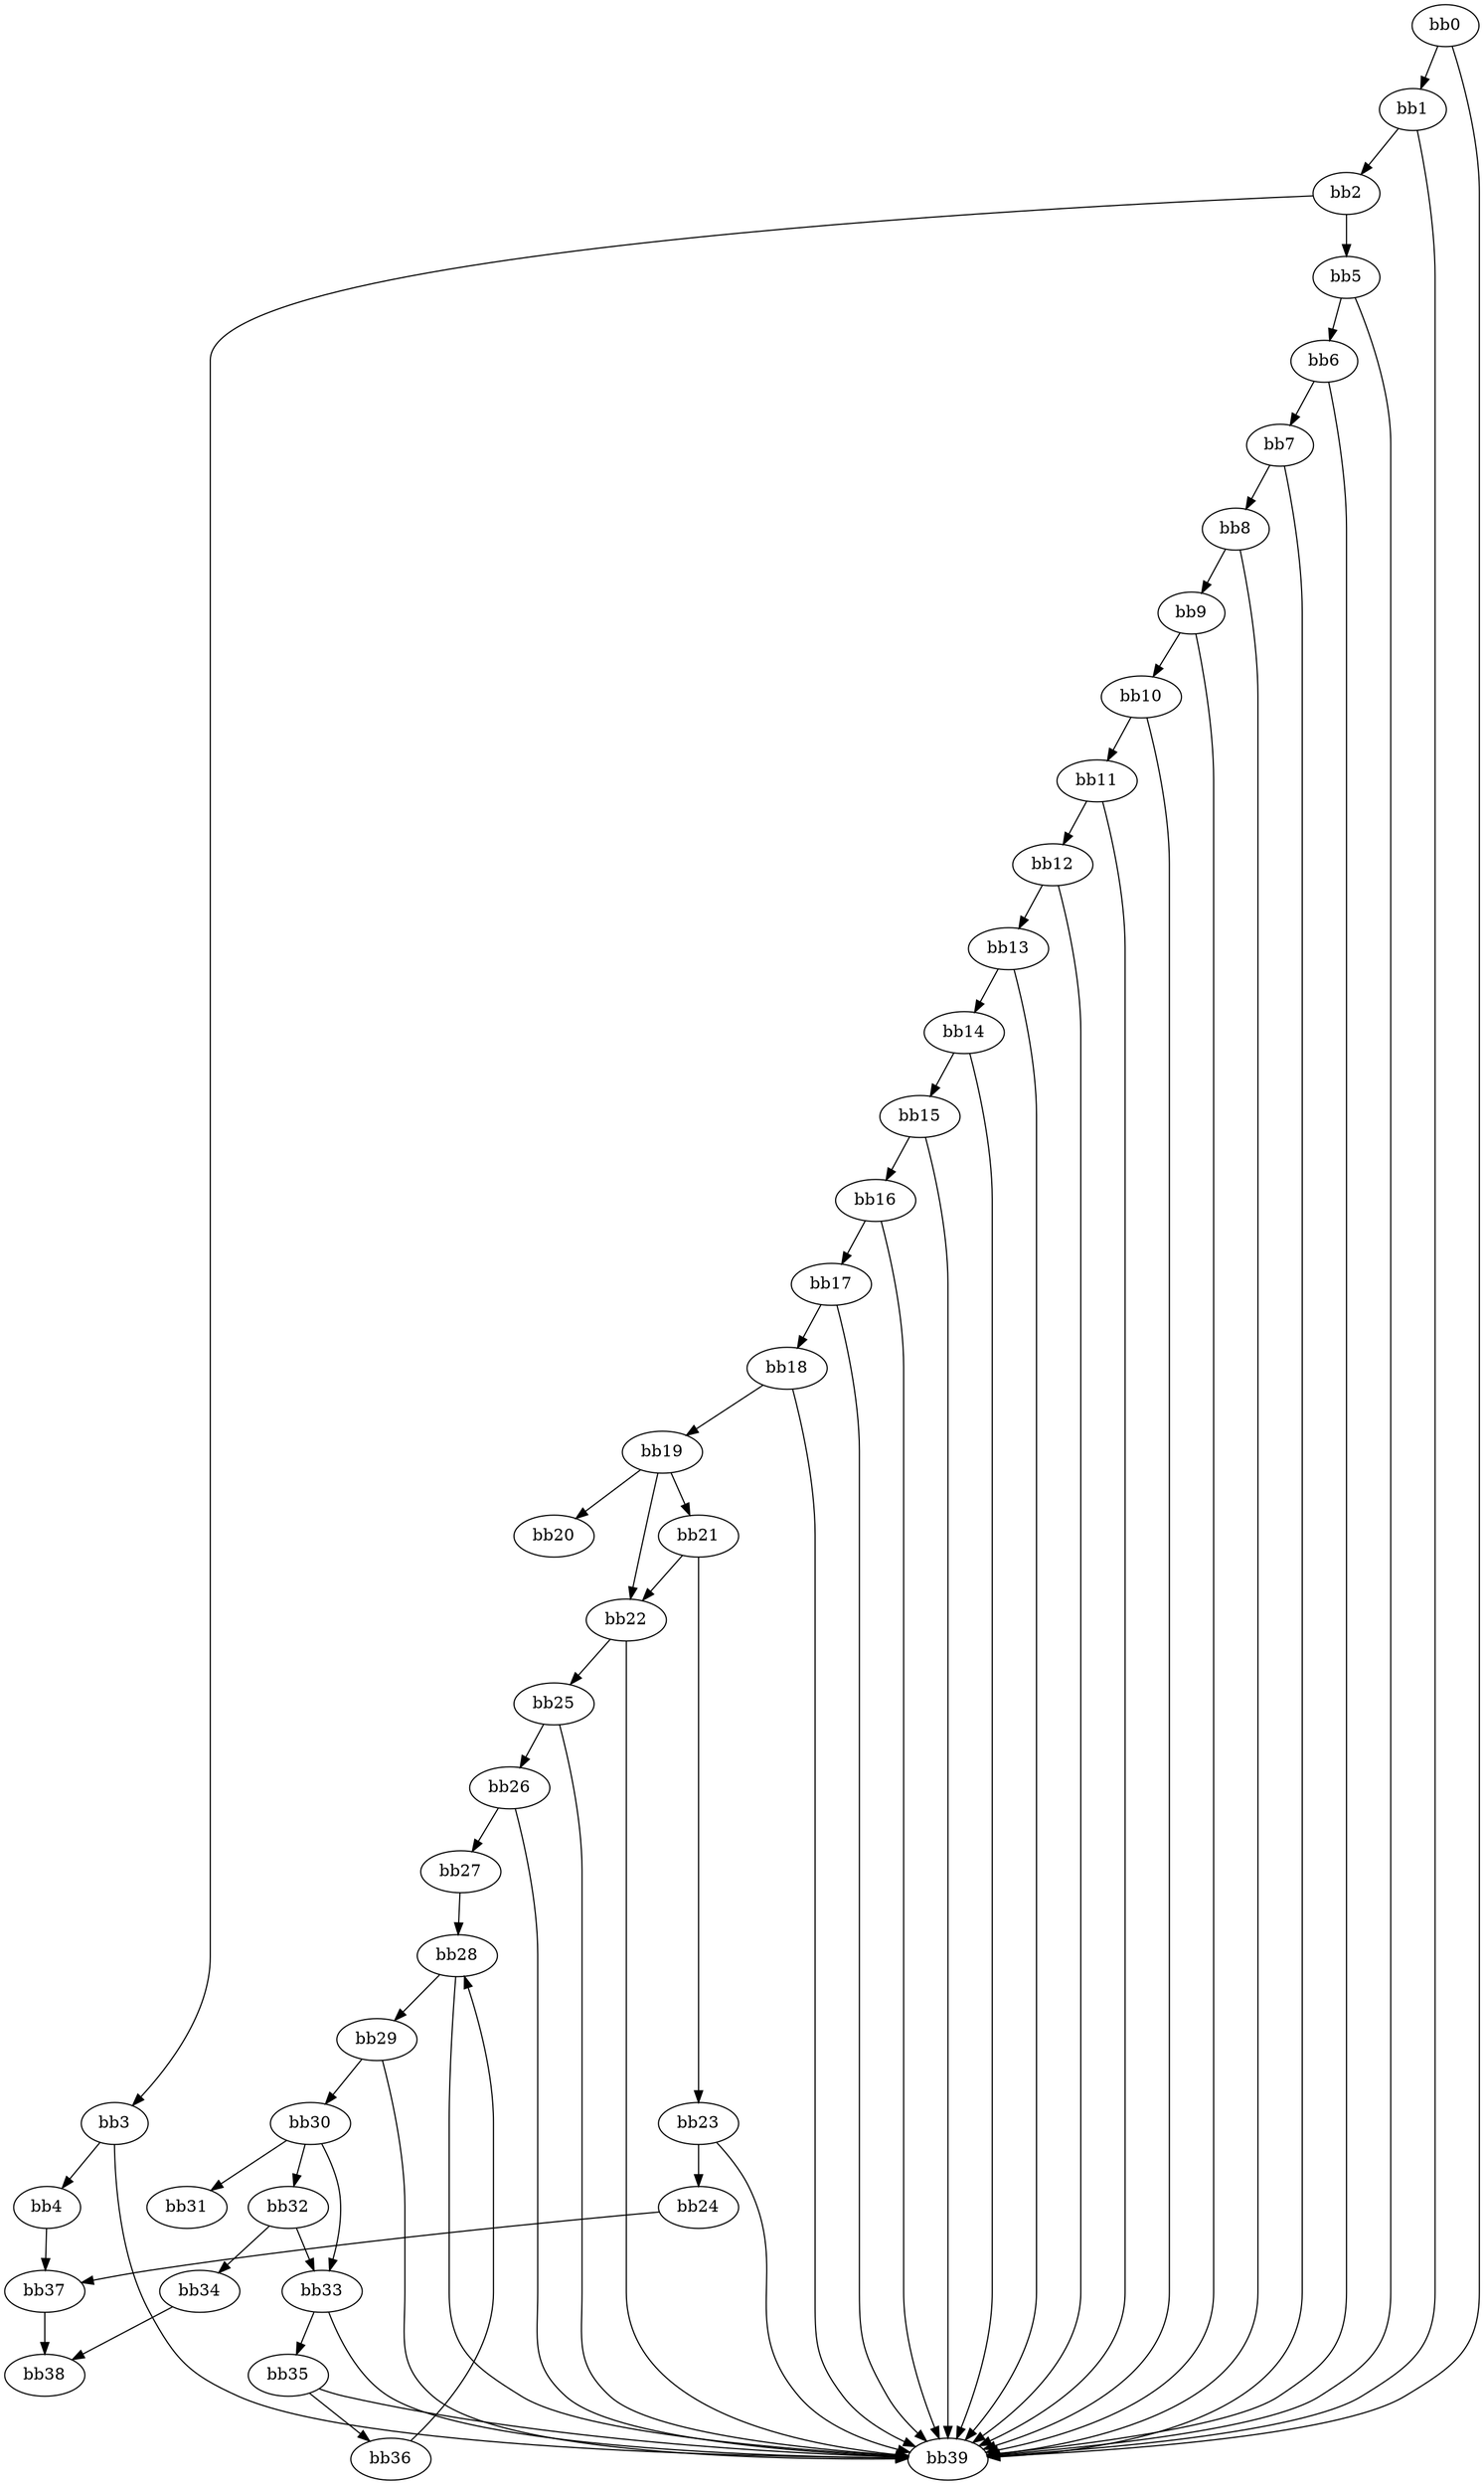 digraph {
    0 [ label = "bb0\l" ]
    1 [ label = "bb1\l" ]
    2 [ label = "bb2\l" ]
    3 [ label = "bb3\l" ]
    4 [ label = "bb4\l" ]
    5 [ label = "bb5\l" ]
    6 [ label = "bb6\l" ]
    7 [ label = "bb7\l" ]
    8 [ label = "bb8\l" ]
    9 [ label = "bb9\l" ]
    10 [ label = "bb10\l" ]
    11 [ label = "bb11\l" ]
    12 [ label = "bb12\l" ]
    13 [ label = "bb13\l" ]
    14 [ label = "bb14\l" ]
    15 [ label = "bb15\l" ]
    16 [ label = "bb16\l" ]
    17 [ label = "bb17\l" ]
    18 [ label = "bb18\l" ]
    19 [ label = "bb19\l" ]
    20 [ label = "bb20\l" ]
    21 [ label = "bb21\l" ]
    22 [ label = "bb22\l" ]
    23 [ label = "bb23\l" ]
    24 [ label = "bb24\l" ]
    25 [ label = "bb25\l" ]
    26 [ label = "bb26\l" ]
    27 [ label = "bb27\l" ]
    28 [ label = "bb28\l" ]
    29 [ label = "bb29\l" ]
    30 [ label = "bb30\l" ]
    31 [ label = "bb31\l" ]
    32 [ label = "bb32\l" ]
    33 [ label = "bb33\l" ]
    34 [ label = "bb34\l" ]
    35 [ label = "bb35\l" ]
    36 [ label = "bb36\l" ]
    37 [ label = "bb37\l" ]
    38 [ label = "bb38\l" ]
    39 [ label = "bb39\l" ]
    0 -> 1 [ ]
    0 -> 39 [ ]
    1 -> 2 [ ]
    1 -> 39 [ ]
    2 -> 3 [ ]
    2 -> 5 [ ]
    3 -> 4 [ ]
    3 -> 39 [ ]
    4 -> 37 [ ]
    5 -> 6 [ ]
    5 -> 39 [ ]
    6 -> 7 [ ]
    6 -> 39 [ ]
    7 -> 8 [ ]
    7 -> 39 [ ]
    8 -> 9 [ ]
    8 -> 39 [ ]
    9 -> 10 [ ]
    9 -> 39 [ ]
    10 -> 11 [ ]
    10 -> 39 [ ]
    11 -> 12 [ ]
    11 -> 39 [ ]
    12 -> 13 [ ]
    12 -> 39 [ ]
    13 -> 14 [ ]
    13 -> 39 [ ]
    14 -> 15 [ ]
    14 -> 39 [ ]
    15 -> 16 [ ]
    15 -> 39 [ ]
    16 -> 17 [ ]
    16 -> 39 [ ]
    17 -> 18 [ ]
    17 -> 39 [ ]
    18 -> 19 [ ]
    18 -> 39 [ ]
    19 -> 20 [ ]
    19 -> 21 [ ]
    19 -> 22 [ ]
    21 -> 22 [ ]
    21 -> 23 [ ]
    22 -> 25 [ ]
    22 -> 39 [ ]
    23 -> 24 [ ]
    23 -> 39 [ ]
    24 -> 37 [ ]
    25 -> 26 [ ]
    25 -> 39 [ ]
    26 -> 27 [ ]
    26 -> 39 [ ]
    27 -> 28 [ ]
    28 -> 29 [ ]
    28 -> 39 [ ]
    29 -> 30 [ ]
    29 -> 39 [ ]
    30 -> 31 [ ]
    30 -> 32 [ ]
    30 -> 33 [ ]
    32 -> 33 [ ]
    32 -> 34 [ ]
    33 -> 35 [ ]
    33 -> 39 [ ]
    34 -> 38 [ ]
    35 -> 36 [ ]
    35 -> 39 [ ]
    36 -> 28 [ ]
    37 -> 38 [ ]
}

